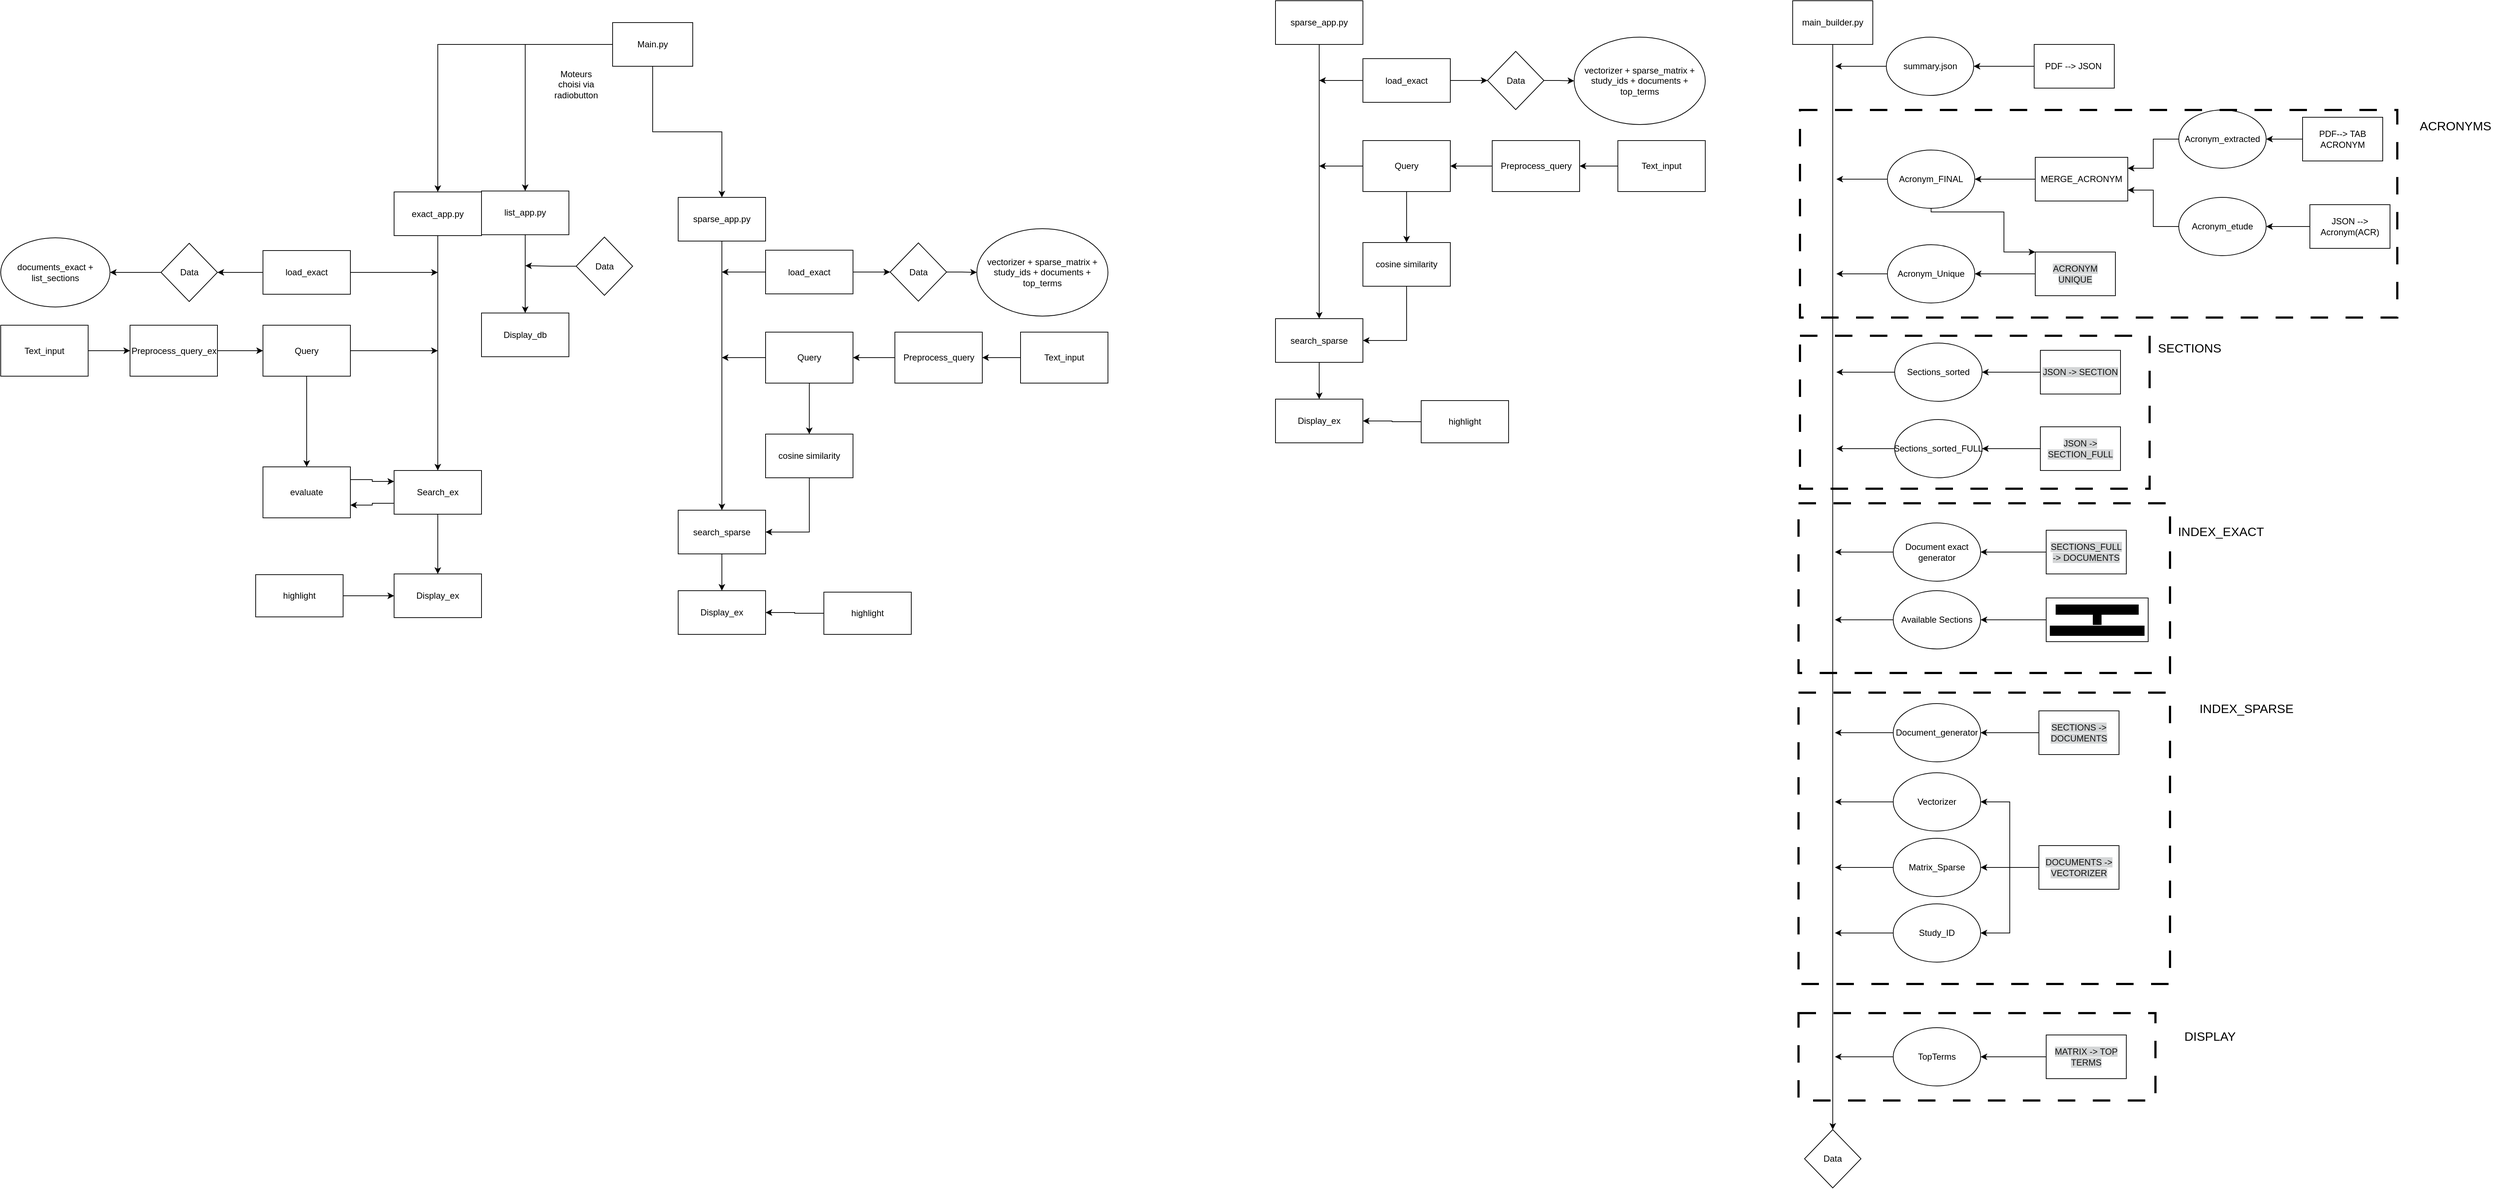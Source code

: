 <mxfile version="28.1.0">
  <diagram name="Page-1" id="GNgqUFo-OiHJyr59_QW6">
    <mxGraphModel grid="1" page="1" gridSize="10" guides="1" tooltips="1" connect="1" arrows="1" fold="1" pageScale="1" pageWidth="827" pageHeight="1169" math="0" shadow="0">
      <root>
        <mxCell id="0" />
        <mxCell id="1" parent="0" />
        <mxCell id="gT4iNRSpgPz8_031imJl-15" style="edgeStyle=orthogonalEdgeStyle;rounded=0;orthogonalLoop=1;jettySize=auto;html=1;entryX=0.5;entryY=0;entryDx=0;entryDy=0;" edge="1" parent="1" source="NWQGWe0HDiQfB4_27CNa-2" target="gT4iNRSpgPz8_031imJl-14">
          <mxGeometry relative="1" as="geometry" />
        </mxCell>
        <mxCell id="gT4iNRSpgPz8_031imJl-16" style="edgeStyle=orthogonalEdgeStyle;rounded=0;orthogonalLoop=1;jettySize=auto;html=1;entryX=0.5;entryY=0;entryDx=0;entryDy=0;" edge="1" parent="1" source="NWQGWe0HDiQfB4_27CNa-2" target="gT4iNRSpgPz8_031imJl-13">
          <mxGeometry relative="1" as="geometry" />
        </mxCell>
        <mxCell id="uJ9Kcmu_RjlqOqqsr5nl-1" style="edgeStyle=orthogonalEdgeStyle;rounded=0;orthogonalLoop=1;jettySize=auto;html=1;entryX=0.5;entryY=0;entryDx=0;entryDy=0;" edge="1" parent="1" source="NWQGWe0HDiQfB4_27CNa-2" target="NWQGWe0HDiQfB4_27CNa-8">
          <mxGeometry relative="1" as="geometry" />
        </mxCell>
        <mxCell id="NWQGWe0HDiQfB4_27CNa-2" value="Main.py" style="rounded=0;whiteSpace=wrap;html=1;" vertex="1" parent="1">
          <mxGeometry x="60" y="30" width="110" height="60" as="geometry" />
        </mxCell>
        <mxCell id="NWQGWe0HDiQfB4_27CNa-8" value="list_app.py" style="rounded=0;whiteSpace=wrap;html=1;" vertex="1" parent="1">
          <mxGeometry x="-120" y="261.25" width="120" height="60" as="geometry" />
        </mxCell>
        <mxCell id="NWQGWe0HDiQfB4_27CNa-9" value="Moteurs choisi via radiobutton" style="text;html=1;align=center;verticalAlign=middle;whiteSpace=wrap;rounded=0;" vertex="1" parent="1">
          <mxGeometry x="-20" y="100" width="60" height="30" as="geometry" />
        </mxCell>
        <mxCell id="ql1I9ebc44FmFIgegDxp-1" style="edgeStyle=orthogonalEdgeStyle;rounded=0;orthogonalLoop=1;jettySize=auto;html=1;entryX=0.5;entryY=0;entryDx=0;entryDy=0;" edge="1" parent="1" source="ql1I9ebc44FmFIgegDxp-2" target="ql1I9ebc44FmFIgegDxp-20">
          <mxGeometry relative="1" as="geometry">
            <mxPoint x="1735" y="640" as="targetPoint" />
          </mxGeometry>
        </mxCell>
        <mxCell id="ql1I9ebc44FmFIgegDxp-2" value="main_builder.py" style="rounded=0;whiteSpace=wrap;html=1;" vertex="1" parent="1">
          <mxGeometry x="1680" width="110" height="60" as="geometry" />
        </mxCell>
        <mxCell id="ql1I9ebc44FmFIgegDxp-20" value="Data" style="rhombus;whiteSpace=wrap;html=1;" vertex="1" parent="1">
          <mxGeometry x="1696.25" y="1550" width="77.5" height="80" as="geometry" />
        </mxCell>
        <mxCell id="ql1I9ebc44FmFIgegDxp-42" style="edgeStyle=orthogonalEdgeStyle;rounded=0;orthogonalLoop=1;jettySize=auto;html=1;entryX=1;entryY=0.5;entryDx=0;entryDy=0;" edge="1" parent="1" source="ql1I9ebc44FmFIgegDxp-21" target="ql1I9ebc44FmFIgegDxp-23">
          <mxGeometry relative="1" as="geometry" />
        </mxCell>
        <mxCell id="ql1I9ebc44FmFIgegDxp-21" value="PDF --&amp;gt; JSON&amp;nbsp;" style="rounded=0;whiteSpace=wrap;html=1;" vertex="1" parent="1">
          <mxGeometry x="2011.5" y="60" width="110" height="60" as="geometry" />
        </mxCell>
        <mxCell id="ql1I9ebc44FmFIgegDxp-48" style="edgeStyle=orthogonalEdgeStyle;rounded=0;orthogonalLoop=1;jettySize=auto;html=1;" edge="1" parent="1" source="ql1I9ebc44FmFIgegDxp-23">
          <mxGeometry relative="1" as="geometry">
            <mxPoint x="1738.5" y="90" as="targetPoint" />
          </mxGeometry>
        </mxCell>
        <mxCell id="ql1I9ebc44FmFIgegDxp-23" value="summary.json" style="ellipse;whiteSpace=wrap;html=1;" vertex="1" parent="1">
          <mxGeometry x="1808.5" y="50" width="120" height="80" as="geometry" />
        </mxCell>
        <mxCell id="ql1I9ebc44FmFIgegDxp-25" value="PDF--&amp;gt; TAB ACRONYM" style="rounded=0;whiteSpace=wrap;html=1;" vertex="1" parent="1">
          <mxGeometry x="2380" y="160" width="110" height="60" as="geometry" />
        </mxCell>
        <mxCell id="ql1I9ebc44FmFIgegDxp-38" style="edgeStyle=orthogonalEdgeStyle;rounded=0;orthogonalLoop=1;jettySize=auto;html=1;entryX=1;entryY=0.25;entryDx=0;entryDy=0;" edge="1" parent="1" source="ql1I9ebc44FmFIgegDxp-27" target="ql1I9ebc44FmFIgegDxp-35">
          <mxGeometry relative="1" as="geometry" />
        </mxCell>
        <mxCell id="ql1I9ebc44FmFIgegDxp-27" value="Acronym_extracted" style="ellipse;whiteSpace=wrap;html=1;" vertex="1" parent="1">
          <mxGeometry x="2210" y="150" width="120" height="80" as="geometry" />
        </mxCell>
        <mxCell id="ql1I9ebc44FmFIgegDxp-57" style="edgeStyle=orthogonalEdgeStyle;rounded=0;orthogonalLoop=1;jettySize=auto;html=1;entryX=0;entryY=0;entryDx=0;entryDy=0;" edge="1" parent="1" source="ql1I9ebc44FmFIgegDxp-30" target="ql1I9ebc44FmFIgegDxp-46">
          <mxGeometry relative="1" as="geometry">
            <Array as="points">
              <mxPoint x="1870" y="290" />
              <mxPoint x="1970" y="290" />
              <mxPoint x="1970" y="345" />
            </Array>
          </mxGeometry>
        </mxCell>
        <mxCell id="ql1I9ebc44FmFIgegDxp-59" style="edgeStyle=orthogonalEdgeStyle;rounded=0;orthogonalLoop=1;jettySize=auto;html=1;" edge="1" parent="1" source="ql1I9ebc44FmFIgegDxp-30">
          <mxGeometry relative="1" as="geometry">
            <mxPoint x="1740" y="245.0" as="targetPoint" />
          </mxGeometry>
        </mxCell>
        <mxCell id="ql1I9ebc44FmFIgegDxp-30" value="Acronym_FINAL" style="ellipse;whiteSpace=wrap;html=1;" vertex="1" parent="1">
          <mxGeometry x="1810" y="205" width="120" height="80" as="geometry" />
        </mxCell>
        <mxCell id="ql1I9ebc44FmFIgegDxp-44" style="edgeStyle=orthogonalEdgeStyle;rounded=0;orthogonalLoop=1;jettySize=auto;html=1;entryX=1;entryY=0.5;entryDx=0;entryDy=0;" edge="1" parent="1" source="ql1I9ebc44FmFIgegDxp-34" target="ql1I9ebc44FmFIgegDxp-29">
          <mxGeometry relative="1" as="geometry" />
        </mxCell>
        <mxCell id="ql1I9ebc44FmFIgegDxp-34" value="JSON --&amp;gt; Acronym(ACR)" style="rounded=0;whiteSpace=wrap;html=1;" vertex="1" parent="1">
          <mxGeometry x="2390" y="280" width="110" height="60" as="geometry" />
        </mxCell>
        <mxCell id="ql1I9ebc44FmFIgegDxp-47" style="edgeStyle=orthogonalEdgeStyle;rounded=0;orthogonalLoop=1;jettySize=auto;html=1;" edge="1" parent="1" source="ql1I9ebc44FmFIgegDxp-46" target="ql1I9ebc44FmFIgegDxp-31">
          <mxGeometry relative="1" as="geometry" />
        </mxCell>
        <mxCell id="ql1I9ebc44FmFIgegDxp-46" value="&lt;span style=&quot;background-color: light-dark(rgb(211, 213, 214), rgb(0, 0, 0));&quot;&gt;&lt;font style=&quot;color: light-dark(rgb(18, 18, 18), rgb(255, 255, 255));&quot;&gt;ACRONYM UNIQUE&lt;/font&gt;&lt;/span&gt;" style="rounded=0;whiteSpace=wrap;html=1;" vertex="1" parent="1">
          <mxGeometry x="2013" y="345" width="110" height="60" as="geometry" />
        </mxCell>
        <mxCell id="ql1I9ebc44FmFIgegDxp-58" style="edgeStyle=orthogonalEdgeStyle;rounded=0;orthogonalLoop=1;jettySize=auto;html=1;" edge="1" parent="1" source="ql1I9ebc44FmFIgegDxp-31">
          <mxGeometry relative="1" as="geometry">
            <mxPoint x="1740" y="375" as="targetPoint" />
          </mxGeometry>
        </mxCell>
        <mxCell id="ql1I9ebc44FmFIgegDxp-31" value="Acronym_Unique" style="ellipse;whiteSpace=wrap;html=1;" vertex="1" parent="1">
          <mxGeometry x="1810" y="335" width="120" height="80" as="geometry" />
        </mxCell>
        <mxCell id="ql1I9ebc44FmFIgegDxp-51" value="" style="edgeStyle=orthogonalEdgeStyle;rounded=0;orthogonalLoop=1;jettySize=auto;html=1;entryX=1;entryY=0.5;entryDx=0;entryDy=0;" edge="1" parent="1" source="ql1I9ebc44FmFIgegDxp-25" target="ql1I9ebc44FmFIgegDxp-27">
          <mxGeometry relative="1" as="geometry">
            <mxPoint x="2150" y="275" as="sourcePoint" />
            <mxPoint x="2013" y="200" as="targetPoint" />
          </mxGeometry>
        </mxCell>
        <mxCell id="ql1I9ebc44FmFIgegDxp-53" value="" style="edgeStyle=orthogonalEdgeStyle;rounded=0;orthogonalLoop=1;jettySize=auto;html=1;entryX=1;entryY=0.75;entryDx=0;entryDy=0;" edge="1" parent="1" source="ql1I9ebc44FmFIgegDxp-29" target="ql1I9ebc44FmFIgegDxp-35">
          <mxGeometry relative="1" as="geometry">
            <mxPoint x="2130" y="250" as="targetPoint" />
          </mxGeometry>
        </mxCell>
        <mxCell id="ql1I9ebc44FmFIgegDxp-29" value="Acronym_etude" style="ellipse;whiteSpace=wrap;html=1;" vertex="1" parent="1">
          <mxGeometry x="2210" y="270" width="120" height="80" as="geometry" />
        </mxCell>
        <mxCell id="ql1I9ebc44FmFIgegDxp-54" style="edgeStyle=orthogonalEdgeStyle;rounded=0;orthogonalLoop=1;jettySize=auto;html=1;entryX=1;entryY=0.5;entryDx=0;entryDy=0;" edge="1" parent="1" source="ql1I9ebc44FmFIgegDxp-35" target="ql1I9ebc44FmFIgegDxp-30">
          <mxGeometry relative="1" as="geometry" />
        </mxCell>
        <mxCell id="ql1I9ebc44FmFIgegDxp-35" value="MERGE_ACRONYM" style="rounded=0;whiteSpace=wrap;html=1;" vertex="1" parent="1">
          <mxGeometry x="2013" y="215" width="127" height="60" as="geometry" />
        </mxCell>
        <mxCell id="ql1I9ebc44FmFIgegDxp-65" style="edgeStyle=orthogonalEdgeStyle;rounded=0;orthogonalLoop=1;jettySize=auto;html=1;entryX=1;entryY=0.5;entryDx=0;entryDy=0;" edge="1" parent="1" source="ql1I9ebc44FmFIgegDxp-60" target="ql1I9ebc44FmFIgegDxp-63">
          <mxGeometry relative="1" as="geometry" />
        </mxCell>
        <mxCell id="ql1I9ebc44FmFIgegDxp-60" value="&lt;span style=&quot;background-color: light-dark(rgb(211, 213, 214), rgb(0, 0, 0));&quot;&gt;&lt;font style=&quot;color: light-dark(rgb(18, 18, 18), rgb(255, 255, 255));&quot;&gt;JSON -&amp;gt; SECTION&lt;/font&gt;&lt;/span&gt;" style="rounded=0;whiteSpace=wrap;html=1;" vertex="1" parent="1">
          <mxGeometry x="2020" y="480" width="110" height="60" as="geometry" />
        </mxCell>
        <mxCell id="ql1I9ebc44FmFIgegDxp-66" style="edgeStyle=orthogonalEdgeStyle;rounded=0;orthogonalLoop=1;jettySize=auto;html=1;entryX=1;entryY=0.5;entryDx=0;entryDy=0;" edge="1" parent="1" source="ql1I9ebc44FmFIgegDxp-61" target="ql1I9ebc44FmFIgegDxp-64">
          <mxGeometry relative="1" as="geometry" />
        </mxCell>
        <mxCell id="ql1I9ebc44FmFIgegDxp-61" value="&lt;span style=&quot;background-color: light-dark(rgb(211, 213, 214), rgb(0, 0, 0));&quot;&gt;&lt;font style=&quot;color: light-dark(rgb(18, 18, 18), rgb(255, 255, 255));&quot;&gt;JSON -&amp;gt; SECTION_FULL&lt;/font&gt;&lt;/span&gt;" style="rounded=0;whiteSpace=wrap;html=1;" vertex="1" parent="1">
          <mxGeometry x="2020" y="585" width="110" height="60" as="geometry" />
        </mxCell>
        <mxCell id="ql1I9ebc44FmFIgegDxp-68" style="edgeStyle=orthogonalEdgeStyle;rounded=0;orthogonalLoop=1;jettySize=auto;html=1;" edge="1" parent="1" source="ql1I9ebc44FmFIgegDxp-63">
          <mxGeometry relative="1" as="geometry">
            <mxPoint x="1740" y="510" as="targetPoint" />
          </mxGeometry>
        </mxCell>
        <mxCell id="ql1I9ebc44FmFIgegDxp-63" value="Sections_sorted" style="ellipse;whiteSpace=wrap;html=1;" vertex="1" parent="1">
          <mxGeometry x="1820" y="470" width="120" height="80" as="geometry" />
        </mxCell>
        <mxCell id="ql1I9ebc44FmFIgegDxp-67" style="edgeStyle=orthogonalEdgeStyle;rounded=0;orthogonalLoop=1;jettySize=auto;html=1;" edge="1" parent="1" source="ql1I9ebc44FmFIgegDxp-64">
          <mxGeometry relative="1" as="geometry">
            <mxPoint x="1740" y="615" as="targetPoint" />
          </mxGeometry>
        </mxCell>
        <mxCell id="ql1I9ebc44FmFIgegDxp-64" value="Sections_sorted_FULL" style="ellipse;whiteSpace=wrap;html=1;" vertex="1" parent="1">
          <mxGeometry x="1820" y="575" width="120" height="80" as="geometry" />
        </mxCell>
        <mxCell id="ql1I9ebc44FmFIgegDxp-73" value="" style="rounded=0;whiteSpace=wrap;html=1;fillColor=none;dashed=1;dashPattern=8 8;strokeWidth=3;" vertex="1" parent="1">
          <mxGeometry x="1690" y="460" width="480" height="210" as="geometry" />
        </mxCell>
        <mxCell id="ql1I9ebc44FmFIgegDxp-74" value="&lt;font style=&quot;font-size: 17px;&quot;&gt;SECTIONS&lt;/font&gt;" style="text;html=1;align=center;verticalAlign=middle;whiteSpace=wrap;rounded=0;" vertex="1" parent="1">
          <mxGeometry x="2180" y="455" width="90" height="45" as="geometry" />
        </mxCell>
        <mxCell id="ql1I9ebc44FmFIgegDxp-75" value="" style="rounded=0;whiteSpace=wrap;html=1;fillColor=none;dashed=1;dashPattern=8 8;strokeWidth=3;" vertex="1" parent="1">
          <mxGeometry x="1690" y="150" width="820" height="285" as="geometry" />
        </mxCell>
        <mxCell id="ql1I9ebc44FmFIgegDxp-76" value="&lt;font style=&quot;font-size: 17px;&quot;&gt;ACRONYMS&lt;/font&gt;" style="text;html=1;align=center;verticalAlign=middle;whiteSpace=wrap;rounded=0;" vertex="1" parent="1">
          <mxGeometry x="2530" y="150" width="120" height="45" as="geometry" />
        </mxCell>
        <mxCell id="ql1I9ebc44FmFIgegDxp-77" value="" style="rounded=0;whiteSpace=wrap;html=1;fillColor=none;dashed=1;dashPattern=8 8;strokeWidth=3;" vertex="1" parent="1">
          <mxGeometry x="1688" y="950" width="510" height="400" as="geometry" />
        </mxCell>
        <mxCell id="ql1I9ebc44FmFIgegDxp-78" value="&lt;font style=&quot;font-size: 17px;&quot;&gt;INDEX_SPARSE&lt;/font&gt;" style="text;html=1;align=center;verticalAlign=middle;whiteSpace=wrap;rounded=0;" vertex="1" parent="1">
          <mxGeometry x="2228" y="950" width="150" height="45" as="geometry" />
        </mxCell>
        <mxCell id="ql1I9ebc44FmFIgegDxp-84" style="edgeStyle=orthogonalEdgeStyle;rounded=0;orthogonalLoop=1;jettySize=auto;html=1;" edge="1" parent="1" source="ql1I9ebc44FmFIgegDxp-79">
          <mxGeometry relative="1" as="geometry">
            <mxPoint x="1738" y="1005" as="targetPoint" />
          </mxGeometry>
        </mxCell>
        <mxCell id="ql1I9ebc44FmFIgegDxp-79" value="Document_generator" style="ellipse;whiteSpace=wrap;html=1;" vertex="1" parent="1">
          <mxGeometry x="1818" y="965" width="120" height="80" as="geometry" />
        </mxCell>
        <mxCell id="ql1I9ebc44FmFIgegDxp-88" style="edgeStyle=orthogonalEdgeStyle;rounded=0;orthogonalLoop=1;jettySize=auto;html=1;" edge="1" parent="1" source="ql1I9ebc44FmFIgegDxp-80">
          <mxGeometry relative="1" as="geometry">
            <mxPoint x="1738" y="1100" as="targetPoint" />
          </mxGeometry>
        </mxCell>
        <mxCell id="ql1I9ebc44FmFIgegDxp-80" value="Vectorizer" style="ellipse;whiteSpace=wrap;html=1;" vertex="1" parent="1">
          <mxGeometry x="1818" y="1060" width="120" height="80" as="geometry" />
        </mxCell>
        <mxCell id="ql1I9ebc44FmFIgegDxp-86" style="edgeStyle=orthogonalEdgeStyle;rounded=0;orthogonalLoop=1;jettySize=auto;html=1;entryX=1;entryY=0.5;entryDx=0;entryDy=0;" edge="1" parent="1" source="ql1I9ebc44FmFIgegDxp-81" target="ql1I9ebc44FmFIgegDxp-80">
          <mxGeometry relative="1" as="geometry" />
        </mxCell>
        <mxCell id="ql1I9ebc44FmFIgegDxp-87" style="edgeStyle=orthogonalEdgeStyle;rounded=0;orthogonalLoop=1;jettySize=auto;html=1;entryX=1;entryY=0.5;entryDx=0;entryDy=0;" edge="1" parent="1" source="ql1I9ebc44FmFIgegDxp-81" target="ql1I9ebc44FmFIgegDxp-85">
          <mxGeometry relative="1" as="geometry" />
        </mxCell>
        <mxCell id="ql1I9ebc44FmFIgegDxp-91" style="edgeStyle=orthogonalEdgeStyle;rounded=0;orthogonalLoop=1;jettySize=auto;html=1;entryX=1;entryY=0.5;entryDx=0;entryDy=0;" edge="1" parent="1" source="ql1I9ebc44FmFIgegDxp-81" target="ql1I9ebc44FmFIgegDxp-90">
          <mxGeometry relative="1" as="geometry" />
        </mxCell>
        <mxCell id="ql1I9ebc44FmFIgegDxp-81" value="&lt;span style=&quot;background-color: light-dark(rgb(211, 213, 214), rgb(0, 0, 0));&quot;&gt;&lt;font style=&quot;color: light-dark(rgb(18, 18, 18), rgb(255, 255, 255));&quot;&gt;DOCUMENTS -&amp;gt; VECTORIZER&lt;/font&gt;&lt;/span&gt;" style="rounded=0;whiteSpace=wrap;html=1;" vertex="1" parent="1">
          <mxGeometry x="2018" y="1160" width="110" height="60" as="geometry" />
        </mxCell>
        <mxCell id="ql1I9ebc44FmFIgegDxp-83" style="edgeStyle=orthogonalEdgeStyle;rounded=0;orthogonalLoop=1;jettySize=auto;html=1;entryX=1;entryY=0.5;entryDx=0;entryDy=0;" edge="1" parent="1" source="ql1I9ebc44FmFIgegDxp-82" target="ql1I9ebc44FmFIgegDxp-79">
          <mxGeometry relative="1" as="geometry" />
        </mxCell>
        <mxCell id="ql1I9ebc44FmFIgegDxp-82" value="&lt;span style=&quot;background-color: light-dark(rgb(211, 213, 214), rgb(0, 0, 0));&quot;&gt;&lt;font style=&quot;color: light-dark(rgb(18, 18, 18), rgb(255, 255, 255));&quot;&gt;SECTIONS -&amp;gt; DOCUMENTS&lt;/font&gt;&lt;/span&gt;" style="rounded=0;whiteSpace=wrap;html=1;" vertex="1" parent="1">
          <mxGeometry x="2018" y="975" width="110" height="60" as="geometry" />
        </mxCell>
        <mxCell id="ql1I9ebc44FmFIgegDxp-89" style="edgeStyle=orthogonalEdgeStyle;rounded=0;orthogonalLoop=1;jettySize=auto;html=1;" edge="1" parent="1" source="ql1I9ebc44FmFIgegDxp-85">
          <mxGeometry relative="1" as="geometry">
            <mxPoint x="1738" y="1190" as="targetPoint" />
          </mxGeometry>
        </mxCell>
        <mxCell id="ql1I9ebc44FmFIgegDxp-85" value="Matrix_Sparse" style="ellipse;whiteSpace=wrap;html=1;" vertex="1" parent="1">
          <mxGeometry x="1818" y="1150" width="120" height="80" as="geometry" />
        </mxCell>
        <mxCell id="ql1I9ebc44FmFIgegDxp-92" style="edgeStyle=orthogonalEdgeStyle;rounded=0;orthogonalLoop=1;jettySize=auto;html=1;" edge="1" parent="1" source="ql1I9ebc44FmFIgegDxp-90">
          <mxGeometry relative="1" as="geometry">
            <mxPoint x="1738" y="1280" as="targetPoint" />
          </mxGeometry>
        </mxCell>
        <mxCell id="ql1I9ebc44FmFIgegDxp-90" value="Study_ID" style="ellipse;whiteSpace=wrap;html=1;" vertex="1" parent="1">
          <mxGeometry x="1818" y="1240" width="120" height="80" as="geometry" />
        </mxCell>
        <mxCell id="ql1I9ebc44FmFIgegDxp-96" style="edgeStyle=orthogonalEdgeStyle;rounded=0;orthogonalLoop=1;jettySize=auto;html=1;" edge="1" parent="1" source="ql1I9ebc44FmFIgegDxp-93">
          <mxGeometry relative="1" as="geometry">
            <mxPoint x="1738" y="1450" as="targetPoint" />
          </mxGeometry>
        </mxCell>
        <mxCell id="ql1I9ebc44FmFIgegDxp-93" value="TopTerms" style="ellipse;whiteSpace=wrap;html=1;" vertex="1" parent="1">
          <mxGeometry x="1818" y="1410" width="120" height="80" as="geometry" />
        </mxCell>
        <mxCell id="ql1I9ebc44FmFIgegDxp-95" style="edgeStyle=orthogonalEdgeStyle;rounded=0;orthogonalLoop=1;jettySize=auto;html=1;entryX=1;entryY=0.5;entryDx=0;entryDy=0;" edge="1" parent="1" source="ql1I9ebc44FmFIgegDxp-94" target="ql1I9ebc44FmFIgegDxp-93">
          <mxGeometry relative="1" as="geometry" />
        </mxCell>
        <mxCell id="ql1I9ebc44FmFIgegDxp-94" value="&lt;span style=&quot;background-color: light-dark(rgb(211, 213, 214), rgb(0, 0, 0));&quot;&gt;&lt;font style=&quot;color: light-dark(rgb(18, 18, 18), rgb(255, 255, 255));&quot;&gt;MATRIX -&amp;gt; TOP TERMS&lt;/font&gt;&lt;/span&gt;" style="rounded=0;whiteSpace=wrap;html=1;" vertex="1" parent="1">
          <mxGeometry x="2028" y="1420" width="110" height="60" as="geometry" />
        </mxCell>
        <mxCell id="ql1I9ebc44FmFIgegDxp-98" value="" style="rounded=0;whiteSpace=wrap;html=1;fillColor=none;dashed=1;dashPattern=8 8;strokeWidth=3;" vertex="1" parent="1">
          <mxGeometry x="1688" y="1390" width="490" height="120" as="geometry" />
        </mxCell>
        <mxCell id="ql1I9ebc44FmFIgegDxp-99" value="&lt;font style=&quot;font-size: 17px;&quot;&gt;DISPLAY&lt;/font&gt;" style="text;html=1;align=center;verticalAlign=middle;whiteSpace=wrap;rounded=0;" vertex="1" parent="1">
          <mxGeometry x="2208" y="1400" width="90" height="45" as="geometry" />
        </mxCell>
        <mxCell id="gT4iNRSpgPz8_031imJl-2" style="edgeStyle=orthogonalEdgeStyle;rounded=0;orthogonalLoop=1;jettySize=auto;html=1;" edge="1" parent="1" source="gT4iNRSpgPz8_031imJl-3">
          <mxGeometry relative="1" as="geometry">
            <mxPoint x="1738" y="757" as="targetPoint" />
          </mxGeometry>
        </mxCell>
        <mxCell id="gT4iNRSpgPz8_031imJl-3" value="Document exact generator" style="ellipse;whiteSpace=wrap;html=1;" vertex="1" parent="1">
          <mxGeometry x="1818" y="717" width="120" height="80" as="geometry" />
        </mxCell>
        <mxCell id="gT4iNRSpgPz8_031imJl-4" style="edgeStyle=orthogonalEdgeStyle;rounded=0;orthogonalLoop=1;jettySize=auto;html=1;entryX=1;entryY=0.5;entryDx=0;entryDy=0;" edge="1" parent="1" source="gT4iNRSpgPz8_031imJl-5" target="gT4iNRSpgPz8_031imJl-3">
          <mxGeometry relative="1" as="geometry" />
        </mxCell>
        <mxCell id="gT4iNRSpgPz8_031imJl-5" value="&lt;span style=&quot;background-color: light-dark(rgb(211, 213, 214), rgb(0, 0, 0));&quot;&gt;&lt;font style=&quot;color: light-dark(rgb(18, 18, 18), rgb(255, 255, 255));&quot;&gt;SECTIONS_FULL&lt;br&gt;-&amp;gt; DOCUMENTS&lt;/font&gt;&lt;/span&gt;" style="rounded=0;whiteSpace=wrap;html=1;" vertex="1" parent="1">
          <mxGeometry x="2028" y="727" width="110" height="60" as="geometry" />
        </mxCell>
        <mxCell id="gT4iNRSpgPz8_031imJl-7" value="&lt;font style=&quot;font-size: 17px;&quot;&gt;INDEX_EXACT&lt;/font&gt;" style="text;html=1;align=center;verticalAlign=middle;whiteSpace=wrap;rounded=0;" vertex="1" parent="1">
          <mxGeometry x="2208" y="707" width="120" height="45" as="geometry" />
        </mxCell>
        <mxCell id="gT4iNRSpgPz8_031imJl-8" value="" style="rounded=0;whiteSpace=wrap;html=1;fillColor=none;dashed=1;dashPattern=8 8;strokeWidth=3;" vertex="1" parent="1">
          <mxGeometry x="1688" y="690" width="510" height="233" as="geometry" />
        </mxCell>
        <mxCell id="gT4iNRSpgPz8_031imJl-9" style="edgeStyle=orthogonalEdgeStyle;rounded=0;orthogonalLoop=1;jettySize=auto;html=1;" edge="1" parent="1" source="gT4iNRSpgPz8_031imJl-10">
          <mxGeometry relative="1" as="geometry">
            <mxPoint x="1738" y="850" as="targetPoint" />
          </mxGeometry>
        </mxCell>
        <mxCell id="gT4iNRSpgPz8_031imJl-10" value="Available Sections" style="ellipse;whiteSpace=wrap;html=1;" vertex="1" parent="1">
          <mxGeometry x="1818" y="810" width="120" height="80" as="geometry" />
        </mxCell>
        <mxCell id="gT4iNRSpgPz8_031imJl-11" style="edgeStyle=orthogonalEdgeStyle;rounded=0;orthogonalLoop=1;jettySize=auto;html=1;entryX=1;entryY=0.5;entryDx=0;entryDy=0;" edge="1" parent="1" source="gT4iNRSpgPz8_031imJl-12" target="gT4iNRSpgPz8_031imJl-10">
          <mxGeometry relative="1" as="geometry" />
        </mxCell>
        <mxCell id="gT4iNRSpgPz8_031imJl-12" value="&lt;span style=&quot;background-color: light-dark(rgb(0, 0, 0), rgb(0, 0, 0));&quot;&gt;&lt;font&gt;DOCUMENTS_FULL&lt;/font&gt;&lt;/span&gt;&lt;div&gt;&lt;span style=&quot;background-color: light-dark(rgb(0, 0, 0), rgb(0, 0, 0));&quot;&gt;&lt;font&gt;-&amp;gt; SECTIONS_AVAILABLE&lt;/font&gt;&lt;/span&gt;&lt;/div&gt;" style="rounded=0;whiteSpace=wrap;html=1;" vertex="1" parent="1">
          <mxGeometry x="2028" y="820" width="140" height="60" as="geometry" />
        </mxCell>
        <mxCell id="gT4iNRSpgPz8_031imJl-17" style="edgeStyle=orthogonalEdgeStyle;rounded=0;orthogonalLoop=1;jettySize=auto;html=1;entryX=0.5;entryY=0;entryDx=0;entryDy=0;" edge="1" parent="1" source="NWQGWe0HDiQfB4_27CNa-8" target="gT4iNRSpgPz8_031imJl-21">
          <mxGeometry relative="1" as="geometry">
            <mxPoint x="-60" y="518.75" as="targetPoint" />
            <mxPoint x="-60" y="321.25" as="sourcePoint" />
          </mxGeometry>
        </mxCell>
        <mxCell id="gT4iNRSpgPz8_031imJl-53" style="edgeStyle=orthogonalEdgeStyle;rounded=0;orthogonalLoop=1;jettySize=auto;html=1;entryX=0.5;entryY=0;entryDx=0;entryDy=0;" edge="1" parent="1" source="gT4iNRSpgPz8_031imJl-13" target="gT4iNRSpgPz8_031imJl-52">
          <mxGeometry relative="1" as="geometry">
            <mxPoint x="200" y="470" as="targetPoint" />
          </mxGeometry>
        </mxCell>
        <mxCell id="gT4iNRSpgPz8_031imJl-13" value="sparse_app.py" style="rounded=0;whiteSpace=wrap;html=1;" vertex="1" parent="1">
          <mxGeometry x="150" y="270" width="120" height="60" as="geometry" />
        </mxCell>
        <mxCell id="gT4iNRSpgPz8_031imJl-36" style="edgeStyle=orthogonalEdgeStyle;rounded=0;orthogonalLoop=1;jettySize=auto;html=1;entryX=0.5;entryY=0;entryDx=0;entryDy=0;" edge="1" parent="1" source="gT4iNRSpgPz8_031imJl-14" target="gT4iNRSpgPz8_031imJl-35">
          <mxGeometry relative="1" as="geometry" />
        </mxCell>
        <mxCell id="gT4iNRSpgPz8_031imJl-14" value="exact_app.py" style="rounded=0;whiteSpace=wrap;html=1;" vertex="1" parent="1">
          <mxGeometry x="-240" y="262.5" width="120" height="60" as="geometry" />
        </mxCell>
        <mxCell id="gT4iNRSpgPz8_031imJl-21" value="Display_db" style="rounded=0;whiteSpace=wrap;html=1;" vertex="1" parent="1">
          <mxGeometry x="-120" y="428.75" width="120" height="60" as="geometry" />
        </mxCell>
        <mxCell id="gT4iNRSpgPz8_031imJl-23" style="edgeStyle=orthogonalEdgeStyle;rounded=0;orthogonalLoop=1;jettySize=auto;html=1;" edge="1" parent="1" source="gT4iNRSpgPz8_031imJl-22">
          <mxGeometry relative="1" as="geometry">
            <mxPoint x="-60" y="363.75" as="targetPoint" />
          </mxGeometry>
        </mxCell>
        <mxCell id="gT4iNRSpgPz8_031imJl-22" value="Data" style="rhombus;whiteSpace=wrap;html=1;" vertex="1" parent="1">
          <mxGeometry x="10" y="324.5" width="77.5" height="80" as="geometry" />
        </mxCell>
        <mxCell id="gT4iNRSpgPz8_031imJl-29" style="edgeStyle=orthogonalEdgeStyle;rounded=0;orthogonalLoop=1;jettySize=auto;html=1;entryX=1;entryY=0.5;entryDx=0;entryDy=0;" edge="1" parent="1" source="gT4iNRSpgPz8_031imJl-24" target="gT4iNRSpgPz8_031imJl-28">
          <mxGeometry relative="1" as="geometry" />
        </mxCell>
        <mxCell id="gT4iNRSpgPz8_031imJl-24" value="Data" style="rhombus;whiteSpace=wrap;html=1;" vertex="1" parent="1">
          <mxGeometry x="-560" y="333" width="77.5" height="80" as="geometry" />
        </mxCell>
        <mxCell id="gT4iNRSpgPz8_031imJl-26" style="edgeStyle=orthogonalEdgeStyle;rounded=0;orthogonalLoop=1;jettySize=auto;html=1;entryX=1;entryY=0.5;entryDx=0;entryDy=0;" edge="1" parent="1" source="gT4iNRSpgPz8_031imJl-25" target="gT4iNRSpgPz8_031imJl-24">
          <mxGeometry relative="1" as="geometry" />
        </mxCell>
        <mxCell id="gT4iNRSpgPz8_031imJl-43" style="edgeStyle=orthogonalEdgeStyle;rounded=0;orthogonalLoop=1;jettySize=auto;html=1;" edge="1" parent="1" source="gT4iNRSpgPz8_031imJl-25">
          <mxGeometry relative="1" as="geometry">
            <mxPoint x="-180" y="373" as="targetPoint" />
          </mxGeometry>
        </mxCell>
        <mxCell id="gT4iNRSpgPz8_031imJl-25" value="load_exact" style="rounded=0;whiteSpace=wrap;html=1;" vertex="1" parent="1">
          <mxGeometry x="-420" y="343" width="120" height="60" as="geometry" />
        </mxCell>
        <mxCell id="gT4iNRSpgPz8_031imJl-28" value="documents_exact + list_sections" style="ellipse;whiteSpace=wrap;html=1;" vertex="1" parent="1">
          <mxGeometry x="-780" y="325.5" width="150" height="95" as="geometry" />
        </mxCell>
        <mxCell id="gT4iNRSpgPz8_031imJl-42" style="edgeStyle=orthogonalEdgeStyle;rounded=0;orthogonalLoop=1;jettySize=auto;html=1;entryX=0.5;entryY=0;entryDx=0;entryDy=0;" edge="1" parent="1" source="gT4iNRSpgPz8_031imJl-30" target="gT4iNRSpgPz8_031imJl-37">
          <mxGeometry relative="1" as="geometry" />
        </mxCell>
        <mxCell id="gT4iNRSpgPz8_031imJl-44" style="edgeStyle=orthogonalEdgeStyle;rounded=0;orthogonalLoop=1;jettySize=auto;html=1;" edge="1" parent="1" source="gT4iNRSpgPz8_031imJl-30">
          <mxGeometry relative="1" as="geometry">
            <mxPoint x="-180" y="480.5" as="targetPoint" />
          </mxGeometry>
        </mxCell>
        <mxCell id="gT4iNRSpgPz8_031imJl-30" value="Query" style="rounded=0;whiteSpace=wrap;html=1;" vertex="1" parent="1">
          <mxGeometry x="-420" y="445.5" width="120" height="70" as="geometry" />
        </mxCell>
        <mxCell id="gT4iNRSpgPz8_031imJl-33" value="" style="edgeStyle=orthogonalEdgeStyle;rounded=0;orthogonalLoop=1;jettySize=auto;html=1;" edge="1" parent="1" source="gT4iNRSpgPz8_031imJl-31" target="gT4iNRSpgPz8_031imJl-32">
          <mxGeometry relative="1" as="geometry" />
        </mxCell>
        <mxCell id="gT4iNRSpgPz8_031imJl-31" value="Text_input" style="rounded=0;whiteSpace=wrap;html=1;" vertex="1" parent="1">
          <mxGeometry x="-780" y="445.5" width="120" height="70" as="geometry" />
        </mxCell>
        <mxCell id="gT4iNRSpgPz8_031imJl-34" style="edgeStyle=orthogonalEdgeStyle;rounded=0;orthogonalLoop=1;jettySize=auto;html=1;entryX=0;entryY=0.5;entryDx=0;entryDy=0;" edge="1" parent="1" source="gT4iNRSpgPz8_031imJl-32" target="gT4iNRSpgPz8_031imJl-30">
          <mxGeometry relative="1" as="geometry" />
        </mxCell>
        <mxCell id="gT4iNRSpgPz8_031imJl-32" value="Preprocess_query_ex" style="rounded=0;whiteSpace=wrap;html=1;" vertex="1" parent="1">
          <mxGeometry x="-602.5" y="445.5" width="120" height="70" as="geometry" />
        </mxCell>
        <mxCell id="gT4iNRSpgPz8_031imJl-47" style="edgeStyle=orthogonalEdgeStyle;rounded=0;orthogonalLoop=1;jettySize=auto;html=1;" edge="1" parent="1" source="gT4iNRSpgPz8_031imJl-35" target="gT4iNRSpgPz8_031imJl-46">
          <mxGeometry relative="1" as="geometry" />
        </mxCell>
        <mxCell id="UKfrMmWQVk9i2NgOo0lj-2" style="edgeStyle=orthogonalEdgeStyle;rounded=0;orthogonalLoop=1;jettySize=auto;html=1;exitX=0;exitY=0.75;exitDx=0;exitDy=0;entryX=1;entryY=0.75;entryDx=0;entryDy=0;" edge="1" parent="1" source="gT4iNRSpgPz8_031imJl-35" target="gT4iNRSpgPz8_031imJl-37">
          <mxGeometry relative="1" as="geometry" />
        </mxCell>
        <mxCell id="gT4iNRSpgPz8_031imJl-35" value="Search_ex" style="rounded=0;whiteSpace=wrap;html=1;" vertex="1" parent="1">
          <mxGeometry x="-240" y="645" width="120" height="60" as="geometry" />
        </mxCell>
        <mxCell id="UKfrMmWQVk9i2NgOo0lj-3" style="edgeStyle=orthogonalEdgeStyle;rounded=0;orthogonalLoop=1;jettySize=auto;html=1;exitX=1;exitY=0.25;exitDx=0;exitDy=0;entryX=0;entryY=0.25;entryDx=0;entryDy=0;" edge="1" parent="1" source="gT4iNRSpgPz8_031imJl-37" target="gT4iNRSpgPz8_031imJl-35">
          <mxGeometry relative="1" as="geometry" />
        </mxCell>
        <mxCell id="gT4iNRSpgPz8_031imJl-37" value="evaluate" style="rounded=0;whiteSpace=wrap;html=1;" vertex="1" parent="1">
          <mxGeometry x="-420" y="640" width="120" height="70" as="geometry" />
        </mxCell>
        <mxCell id="gT4iNRSpgPz8_031imJl-38" value="" style="edgeStyle=orthogonalEdgeStyle;rounded=0;orthogonalLoop=1;jettySize=auto;html=1;" edge="1" parent="1">
          <mxGeometry relative="1" as="geometry">
            <mxPoint x="127.5" y="595" as="targetPoint" />
          </mxGeometry>
        </mxCell>
        <mxCell id="gT4iNRSpgPz8_031imJl-46" value="Display_ex" style="rounded=0;whiteSpace=wrap;html=1;" vertex="1" parent="1">
          <mxGeometry x="-240" y="787" width="120" height="60" as="geometry" />
        </mxCell>
        <mxCell id="gT4iNRSpgPz8_031imJl-49" style="edgeStyle=orthogonalEdgeStyle;rounded=0;orthogonalLoop=1;jettySize=auto;html=1;entryX=0;entryY=0.5;entryDx=0;entryDy=0;" edge="1" parent="1" source="gT4iNRSpgPz8_031imJl-48" target="gT4iNRSpgPz8_031imJl-46">
          <mxGeometry relative="1" as="geometry" />
        </mxCell>
        <mxCell id="gT4iNRSpgPz8_031imJl-48" value="highlight" style="rounded=0;whiteSpace=wrap;html=1;" vertex="1" parent="1">
          <mxGeometry x="-430" y="788" width="120" height="58" as="geometry" />
        </mxCell>
        <mxCell id="gT4iNRSpgPz8_031imJl-58" style="edgeStyle=orthogonalEdgeStyle;rounded=0;orthogonalLoop=1;jettySize=auto;html=1;entryX=0;entryY=0.5;entryDx=0;entryDy=0;" edge="1" parent="1" source="gT4iNRSpgPz8_031imJl-51" target="gT4iNRSpgPz8_031imJl-54">
          <mxGeometry relative="1" as="geometry" />
        </mxCell>
        <mxCell id="gT4iNRSpgPz8_031imJl-51" value="Data" style="rhombus;whiteSpace=wrap;html=1;" vertex="1" parent="1">
          <mxGeometry x="441" y="332.5" width="77.5" height="80" as="geometry" />
        </mxCell>
        <mxCell id="gT4iNRSpgPz8_031imJl-73" style="edgeStyle=orthogonalEdgeStyle;rounded=0;orthogonalLoop=1;jettySize=auto;html=1;entryX=0.5;entryY=0;entryDx=0;entryDy=0;" edge="1" parent="1" source="gT4iNRSpgPz8_031imJl-52" target="gT4iNRSpgPz8_031imJl-68">
          <mxGeometry relative="1" as="geometry" />
        </mxCell>
        <mxCell id="gT4iNRSpgPz8_031imJl-52" value="search_sparse" style="rounded=0;whiteSpace=wrap;html=1;" vertex="1" parent="1">
          <mxGeometry x="150" y="699.5" width="120" height="60" as="geometry" />
        </mxCell>
        <mxCell id="gT4iNRSpgPz8_031imJl-54" value="vectorizer + sparse_matrix + study_ids + documents + top_terms" style="ellipse;whiteSpace=wrap;html=1;" vertex="1" parent="1">
          <mxGeometry x="560" y="313" width="180" height="120" as="geometry" />
        </mxCell>
        <mxCell id="gT4iNRSpgPz8_031imJl-56" style="edgeStyle=orthogonalEdgeStyle;rounded=0;orthogonalLoop=1;jettySize=auto;html=1;" edge="1" parent="1" source="gT4iNRSpgPz8_031imJl-55">
          <mxGeometry relative="1" as="geometry">
            <mxPoint x="210" y="372.5" as="targetPoint" />
          </mxGeometry>
        </mxCell>
        <mxCell id="gT4iNRSpgPz8_031imJl-57" style="edgeStyle=orthogonalEdgeStyle;rounded=0;orthogonalLoop=1;jettySize=auto;html=1;entryX=0;entryY=0.5;entryDx=0;entryDy=0;" edge="1" parent="1" source="gT4iNRSpgPz8_031imJl-55" target="gT4iNRSpgPz8_031imJl-51">
          <mxGeometry relative="1" as="geometry" />
        </mxCell>
        <mxCell id="gT4iNRSpgPz8_031imJl-55" value="load_exact" style="rounded=0;whiteSpace=wrap;html=1;" vertex="1" parent="1">
          <mxGeometry x="270" y="342.5" width="120" height="60" as="geometry" />
        </mxCell>
        <mxCell id="gT4iNRSpgPz8_031imJl-64" style="edgeStyle=orthogonalEdgeStyle;rounded=0;orthogonalLoop=1;jettySize=auto;html=1;" edge="1" parent="1" source="gT4iNRSpgPz8_031imJl-59">
          <mxGeometry relative="1" as="geometry">
            <mxPoint x="210" y="490" as="targetPoint" />
          </mxGeometry>
        </mxCell>
        <mxCell id="gT4iNRSpgPz8_031imJl-66" style="edgeStyle=orthogonalEdgeStyle;rounded=0;orthogonalLoop=1;jettySize=auto;html=1;entryX=0.5;entryY=0;entryDx=0;entryDy=0;" edge="1" parent="1" source="gT4iNRSpgPz8_031imJl-59" target="gT4iNRSpgPz8_031imJl-65">
          <mxGeometry relative="1" as="geometry" />
        </mxCell>
        <mxCell id="gT4iNRSpgPz8_031imJl-59" value="Query" style="rounded=0;whiteSpace=wrap;html=1;" vertex="1" parent="1">
          <mxGeometry x="270" y="455" width="120" height="70" as="geometry" />
        </mxCell>
        <mxCell id="gT4iNRSpgPz8_031imJl-60" value="" style="edgeStyle=orthogonalEdgeStyle;rounded=0;orthogonalLoop=1;jettySize=auto;html=1;" edge="1" parent="1" source="gT4iNRSpgPz8_031imJl-61" target="gT4iNRSpgPz8_031imJl-63">
          <mxGeometry relative="1" as="geometry" />
        </mxCell>
        <mxCell id="gT4iNRSpgPz8_031imJl-61" value="Text_input" style="rounded=0;whiteSpace=wrap;html=1;" vertex="1" parent="1">
          <mxGeometry x="620" y="455" width="120" height="70" as="geometry" />
        </mxCell>
        <mxCell id="gT4iNRSpgPz8_031imJl-62" style="edgeStyle=orthogonalEdgeStyle;rounded=0;orthogonalLoop=1;jettySize=auto;html=1;" edge="1" parent="1" source="gT4iNRSpgPz8_031imJl-63" target="gT4iNRSpgPz8_031imJl-59">
          <mxGeometry relative="1" as="geometry" />
        </mxCell>
        <mxCell id="gT4iNRSpgPz8_031imJl-63" value="Preprocess_query" style="rounded=0;whiteSpace=wrap;html=1;" vertex="1" parent="1">
          <mxGeometry x="447.5" y="455" width="120" height="70" as="geometry" />
        </mxCell>
        <mxCell id="gT4iNRSpgPz8_031imJl-67" style="edgeStyle=orthogonalEdgeStyle;rounded=0;orthogonalLoop=1;jettySize=auto;html=1;entryX=1;entryY=0.5;entryDx=0;entryDy=0;" edge="1" parent="1" source="gT4iNRSpgPz8_031imJl-65" target="gT4iNRSpgPz8_031imJl-52">
          <mxGeometry relative="1" as="geometry" />
        </mxCell>
        <mxCell id="gT4iNRSpgPz8_031imJl-65" value="cosine similarity" style="rounded=0;whiteSpace=wrap;html=1;" vertex="1" parent="1">
          <mxGeometry x="270" y="595" width="120" height="60" as="geometry" />
        </mxCell>
        <mxCell id="gT4iNRSpgPz8_031imJl-68" value="Display_ex" style="rounded=0;whiteSpace=wrap;html=1;" vertex="1" parent="1">
          <mxGeometry x="150" y="810" width="120" height="60" as="geometry" />
        </mxCell>
        <mxCell id="gT4iNRSpgPz8_031imJl-72" style="edgeStyle=orthogonalEdgeStyle;rounded=0;orthogonalLoop=1;jettySize=auto;html=1;entryX=1;entryY=0.5;entryDx=0;entryDy=0;" edge="1" parent="1" source="gT4iNRSpgPz8_031imJl-70" target="gT4iNRSpgPz8_031imJl-68">
          <mxGeometry relative="1" as="geometry" />
        </mxCell>
        <mxCell id="gT4iNRSpgPz8_031imJl-70" value="highlight" style="rounded=0;whiteSpace=wrap;html=1;" vertex="1" parent="1">
          <mxGeometry x="350" y="812" width="120" height="58" as="geometry" />
        </mxCell>
        <mxCell id="uJ9Kcmu_RjlqOqqsr5nl-4" style="edgeStyle=orthogonalEdgeStyle;rounded=0;orthogonalLoop=1;jettySize=auto;html=1;entryX=0.5;entryY=0;entryDx=0;entryDy=0;" edge="1" parent="1" source="uJ9Kcmu_RjlqOqqsr5nl-5" target="uJ9Kcmu_RjlqOqqsr5nl-9">
          <mxGeometry relative="1" as="geometry">
            <mxPoint x="1020" y="530" as="targetPoint" />
          </mxGeometry>
        </mxCell>
        <mxCell id="uJ9Kcmu_RjlqOqqsr5nl-5" value="sparse_app.py" style="rounded=0;whiteSpace=wrap;html=1;" vertex="1" parent="1">
          <mxGeometry x="970" width="120" height="60" as="geometry" />
        </mxCell>
        <mxCell id="uJ9Kcmu_RjlqOqqsr5nl-6" style="edgeStyle=orthogonalEdgeStyle;rounded=0;orthogonalLoop=1;jettySize=auto;html=1;entryX=0;entryY=0.5;entryDx=0;entryDy=0;" edge="1" parent="1" source="uJ9Kcmu_RjlqOqqsr5nl-7" target="uJ9Kcmu_RjlqOqqsr5nl-10">
          <mxGeometry relative="1" as="geometry" />
        </mxCell>
        <mxCell id="uJ9Kcmu_RjlqOqqsr5nl-7" value="Data" style="rhombus;whiteSpace=wrap;html=1;" vertex="1" parent="1">
          <mxGeometry x="1261" y="69.5" width="77.5" height="80" as="geometry" />
        </mxCell>
        <mxCell id="uJ9Kcmu_RjlqOqqsr5nl-8" style="edgeStyle=orthogonalEdgeStyle;rounded=0;orthogonalLoop=1;jettySize=auto;html=1;entryX=0.5;entryY=0;entryDx=0;entryDy=0;" edge="1" parent="1" source="uJ9Kcmu_RjlqOqqsr5nl-9" target="uJ9Kcmu_RjlqOqqsr5nl-23">
          <mxGeometry relative="1" as="geometry" />
        </mxCell>
        <mxCell id="uJ9Kcmu_RjlqOqqsr5nl-9" value="search_sparse" style="rounded=0;whiteSpace=wrap;html=1;" vertex="1" parent="1">
          <mxGeometry x="970" y="436.5" width="120" height="60" as="geometry" />
        </mxCell>
        <mxCell id="uJ9Kcmu_RjlqOqqsr5nl-10" value="vectorizer + sparse_matrix + study_ids + documents + top_terms" style="ellipse;whiteSpace=wrap;html=1;" vertex="1" parent="1">
          <mxGeometry x="1380" y="50" width="180" height="120" as="geometry" />
        </mxCell>
        <mxCell id="uJ9Kcmu_RjlqOqqsr5nl-11" style="edgeStyle=orthogonalEdgeStyle;rounded=0;orthogonalLoop=1;jettySize=auto;html=1;" edge="1" parent="1" source="uJ9Kcmu_RjlqOqqsr5nl-13">
          <mxGeometry relative="1" as="geometry">
            <mxPoint x="1030" y="109.5" as="targetPoint" />
          </mxGeometry>
        </mxCell>
        <mxCell id="uJ9Kcmu_RjlqOqqsr5nl-12" style="edgeStyle=orthogonalEdgeStyle;rounded=0;orthogonalLoop=1;jettySize=auto;html=1;entryX=0;entryY=0.5;entryDx=0;entryDy=0;" edge="1" parent="1" source="uJ9Kcmu_RjlqOqqsr5nl-13" target="uJ9Kcmu_RjlqOqqsr5nl-7">
          <mxGeometry relative="1" as="geometry" />
        </mxCell>
        <mxCell id="uJ9Kcmu_RjlqOqqsr5nl-13" value="load_exact" style="rounded=0;whiteSpace=wrap;html=1;" vertex="1" parent="1">
          <mxGeometry x="1090" y="79.5" width="120" height="60" as="geometry" />
        </mxCell>
        <mxCell id="uJ9Kcmu_RjlqOqqsr5nl-14" style="edgeStyle=orthogonalEdgeStyle;rounded=0;orthogonalLoop=1;jettySize=auto;html=1;" edge="1" parent="1" source="uJ9Kcmu_RjlqOqqsr5nl-16">
          <mxGeometry relative="1" as="geometry">
            <mxPoint x="1030" y="227" as="targetPoint" />
          </mxGeometry>
        </mxCell>
        <mxCell id="uJ9Kcmu_RjlqOqqsr5nl-15" style="edgeStyle=orthogonalEdgeStyle;rounded=0;orthogonalLoop=1;jettySize=auto;html=1;entryX=0.5;entryY=0;entryDx=0;entryDy=0;" edge="1" parent="1" source="uJ9Kcmu_RjlqOqqsr5nl-16" target="uJ9Kcmu_RjlqOqqsr5nl-22">
          <mxGeometry relative="1" as="geometry" />
        </mxCell>
        <mxCell id="uJ9Kcmu_RjlqOqqsr5nl-16" value="Query" style="rounded=0;whiteSpace=wrap;html=1;" vertex="1" parent="1">
          <mxGeometry x="1090" y="192" width="120" height="70" as="geometry" />
        </mxCell>
        <mxCell id="uJ9Kcmu_RjlqOqqsr5nl-17" value="" style="edgeStyle=orthogonalEdgeStyle;rounded=0;orthogonalLoop=1;jettySize=auto;html=1;" edge="1" parent="1" source="uJ9Kcmu_RjlqOqqsr5nl-18" target="uJ9Kcmu_RjlqOqqsr5nl-20">
          <mxGeometry relative="1" as="geometry" />
        </mxCell>
        <mxCell id="uJ9Kcmu_RjlqOqqsr5nl-18" value="Text_input" style="rounded=0;whiteSpace=wrap;html=1;" vertex="1" parent="1">
          <mxGeometry x="1440" y="192" width="120" height="70" as="geometry" />
        </mxCell>
        <mxCell id="uJ9Kcmu_RjlqOqqsr5nl-19" style="edgeStyle=orthogonalEdgeStyle;rounded=0;orthogonalLoop=1;jettySize=auto;html=1;" edge="1" parent="1" source="uJ9Kcmu_RjlqOqqsr5nl-20" target="uJ9Kcmu_RjlqOqqsr5nl-16">
          <mxGeometry relative="1" as="geometry" />
        </mxCell>
        <mxCell id="uJ9Kcmu_RjlqOqqsr5nl-20" value="Preprocess_query" style="rounded=0;whiteSpace=wrap;html=1;" vertex="1" parent="1">
          <mxGeometry x="1267.5" y="192" width="120" height="70" as="geometry" />
        </mxCell>
        <mxCell id="uJ9Kcmu_RjlqOqqsr5nl-21" style="edgeStyle=orthogonalEdgeStyle;rounded=0;orthogonalLoop=1;jettySize=auto;html=1;entryX=1;entryY=0.5;entryDx=0;entryDy=0;" edge="1" parent="1" source="uJ9Kcmu_RjlqOqqsr5nl-22" target="uJ9Kcmu_RjlqOqqsr5nl-9">
          <mxGeometry relative="1" as="geometry" />
        </mxCell>
        <mxCell id="uJ9Kcmu_RjlqOqqsr5nl-22" value="cosine similarity" style="rounded=0;whiteSpace=wrap;html=1;" vertex="1" parent="1">
          <mxGeometry x="1090" y="332" width="120" height="60" as="geometry" />
        </mxCell>
        <mxCell id="uJ9Kcmu_RjlqOqqsr5nl-23" value="Display_ex" style="rounded=0;whiteSpace=wrap;html=1;" vertex="1" parent="1">
          <mxGeometry x="970" y="547" width="120" height="60" as="geometry" />
        </mxCell>
        <mxCell id="uJ9Kcmu_RjlqOqqsr5nl-24" style="edgeStyle=orthogonalEdgeStyle;rounded=0;orthogonalLoop=1;jettySize=auto;html=1;entryX=1;entryY=0.5;entryDx=0;entryDy=0;" edge="1" parent="1" source="uJ9Kcmu_RjlqOqqsr5nl-25" target="uJ9Kcmu_RjlqOqqsr5nl-23">
          <mxGeometry relative="1" as="geometry" />
        </mxCell>
        <mxCell id="uJ9Kcmu_RjlqOqqsr5nl-25" value="highlight" style="rounded=0;whiteSpace=wrap;html=1;" vertex="1" parent="1">
          <mxGeometry x="1170" y="549" width="120" height="58" as="geometry" />
        </mxCell>
      </root>
    </mxGraphModel>
  </diagram>
</mxfile>

